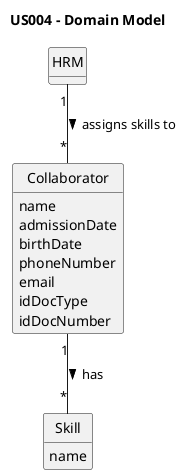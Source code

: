 @startuml
skinparam monochrome true
skinparam packageStyle rectangle
skinparam shadowing false

'left to right direction

skinparam classAttributeIconSize 0

hide circle
hide methods

title US004 - Domain Model



class Skill{
    name

}

class HRM{

}

class Collaborator{
    name
    admissionDate
    birthDate
    phoneNumber
    email
    idDocType
    idDocNumber
}


HRM "1" -- "*" Collaborator : "assigns skills to >"
Collaborator "1" -- "*" Skill : "has >"

@enduml